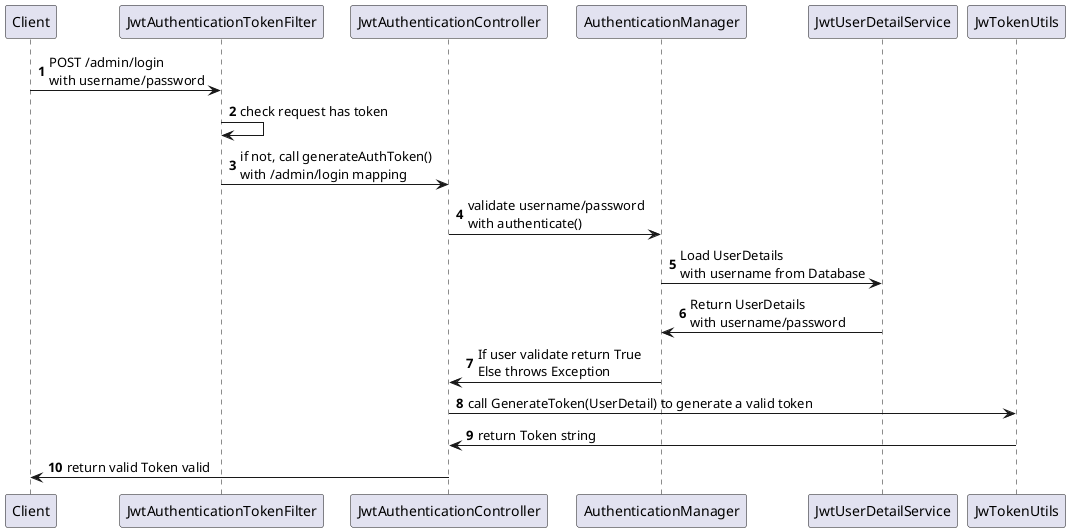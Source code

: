 @startuml
autonumber

Client -> JwtAuthenticationTokenFilter : POST /admin/login \nwith username/password
JwtAuthenticationTokenFilter -> JwtAuthenticationTokenFilter : check request has token
JwtAuthenticationTokenFilter -> JwtAuthenticationController : if not, call generateAuthToken()\nwith /admin/login mapping
JwtAuthenticationController -> AuthenticationManager : validate username/password\nwith authenticate()
AuthenticationManager -> JwtUserDetailService : Load UserDetails\nwith username from Database
JwtUserDetailService -> AuthenticationManager : Return UserDetails\nwith username/password
AuthenticationManager -> JwtAuthenticationController : If user validate return True\nElse throws Exception
JwtAuthenticationController -> JwTokenUtils : call GenerateToken(UserDetail) to generate a valid token
JwTokenUtils -> JwtAuthenticationController : return Token string
JwtAuthenticationController -> Client : return valid Token valid

@enduml
